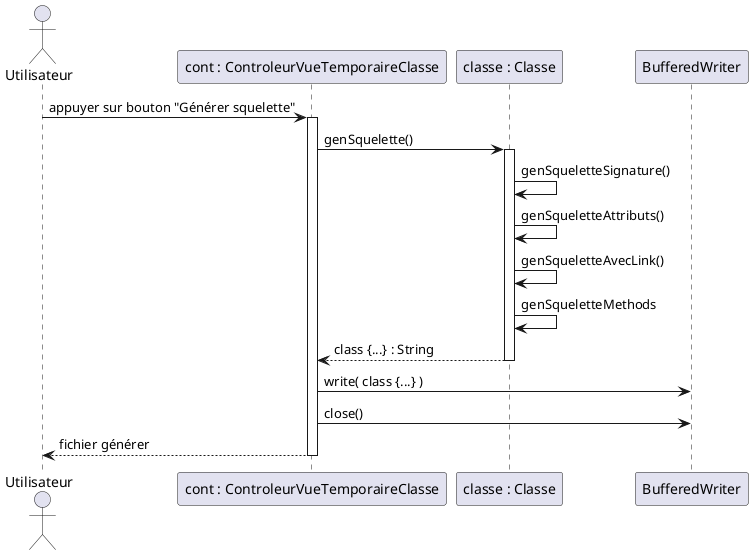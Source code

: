 @startuml
actor Utilisateur
participant "cont : ControleurVueTemporaireClasse" as cont
participant "classe : Classe" as c

Utilisateur -> cont : appuyer sur bouton "Générer squelette"
activate cont

    cont -> c : genSquelette()
    activate c

        c -> c : genSqueletteSignature()
        c -> c : genSqueletteAttributs()
        c -> c : genSqueletteAvecLink()
        c -> c : genSqueletteMethods

    cont <-- c : class {...} : String
    deactivate c

    cont -> BufferedWriter : write( class {...} )
    cont -> BufferedWriter : close()

Utilisateur <-- cont : fichier générer
deactivate cont
@enduml